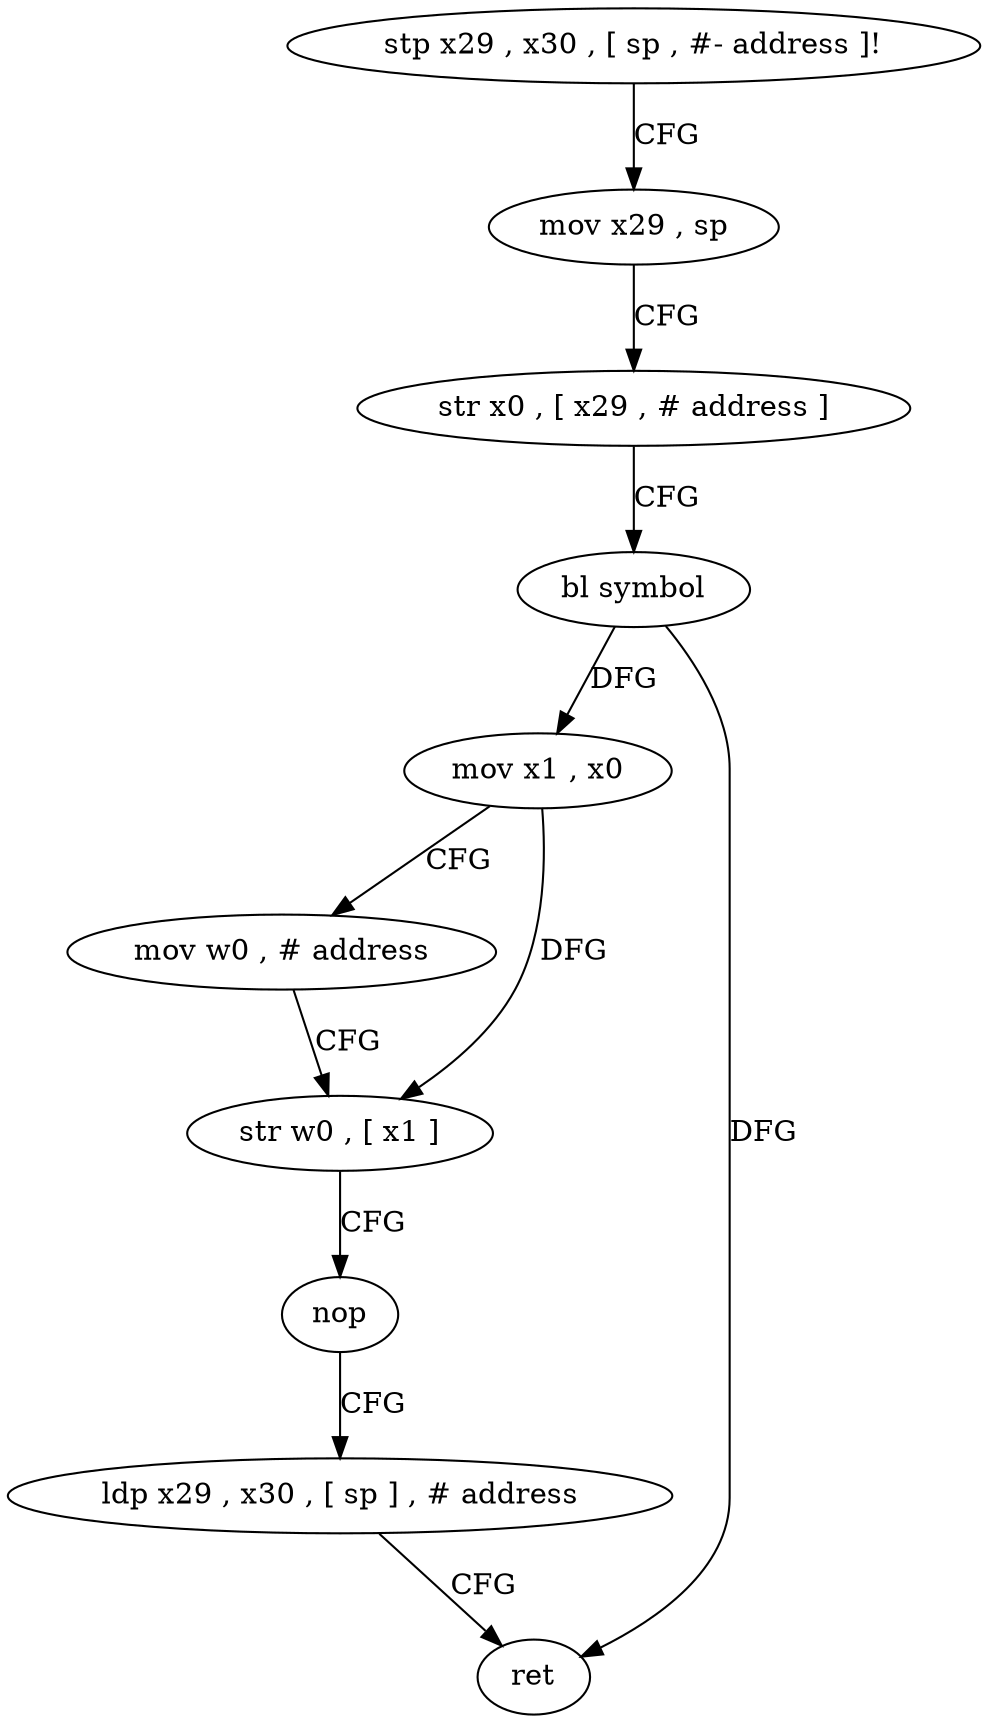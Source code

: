 digraph "func" {
"392772" [label = "stp x29 , x30 , [ sp , #- address ]!" ]
"392776" [label = "mov x29 , sp" ]
"392780" [label = "str x0 , [ x29 , # address ]" ]
"392784" [label = "bl symbol" ]
"392788" [label = "mov x1 , x0" ]
"392792" [label = "mov w0 , # address" ]
"392796" [label = "str w0 , [ x1 ]" ]
"392800" [label = "nop" ]
"392804" [label = "ldp x29 , x30 , [ sp ] , # address" ]
"392808" [label = "ret" ]
"392772" -> "392776" [ label = "CFG" ]
"392776" -> "392780" [ label = "CFG" ]
"392780" -> "392784" [ label = "CFG" ]
"392784" -> "392788" [ label = "DFG" ]
"392784" -> "392808" [ label = "DFG" ]
"392788" -> "392792" [ label = "CFG" ]
"392788" -> "392796" [ label = "DFG" ]
"392792" -> "392796" [ label = "CFG" ]
"392796" -> "392800" [ label = "CFG" ]
"392800" -> "392804" [ label = "CFG" ]
"392804" -> "392808" [ label = "CFG" ]
}
